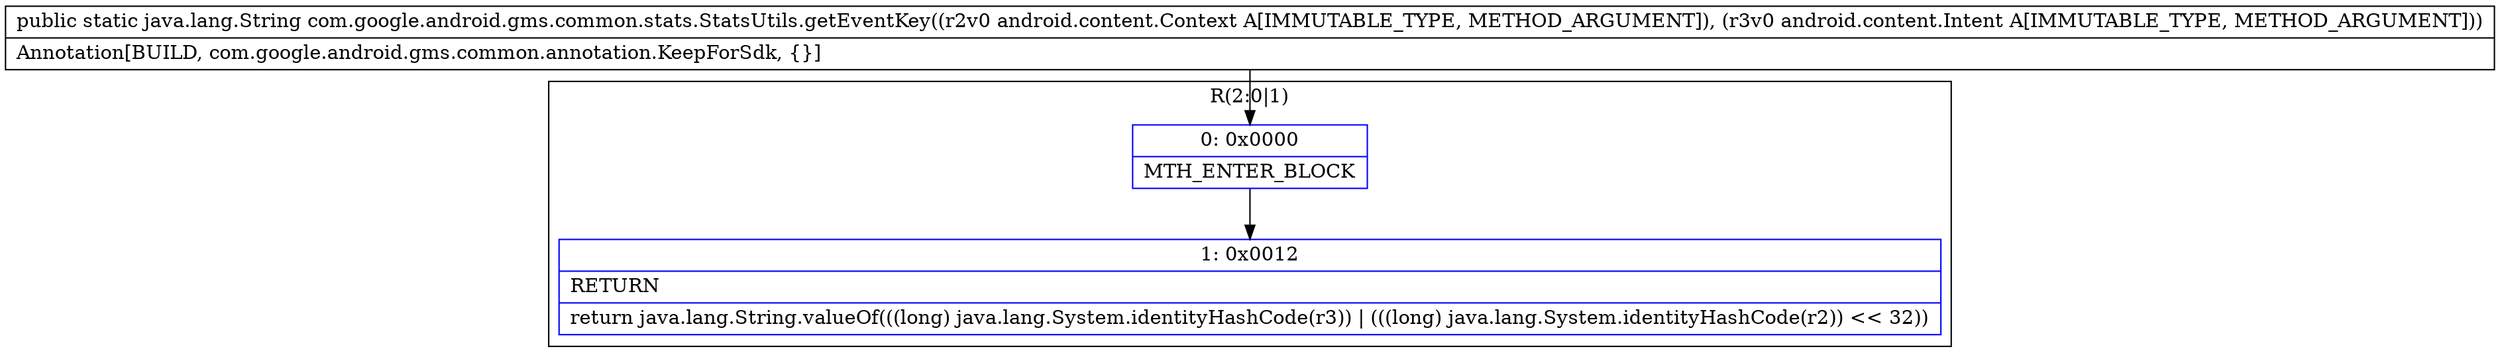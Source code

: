 digraph "CFG forcom.google.android.gms.common.stats.StatsUtils.getEventKey(Landroid\/content\/Context;Landroid\/content\/Intent;)Ljava\/lang\/String;" {
subgraph cluster_Region_105683051 {
label = "R(2:0|1)";
node [shape=record,color=blue];
Node_0 [shape=record,label="{0\:\ 0x0000|MTH_ENTER_BLOCK\l}"];
Node_1 [shape=record,label="{1\:\ 0x0012|RETURN\l|return java.lang.String.valueOf(((long) java.lang.System.identityHashCode(r3)) \| (((long) java.lang.System.identityHashCode(r2)) \<\< 32))\l}"];
}
MethodNode[shape=record,label="{public static java.lang.String com.google.android.gms.common.stats.StatsUtils.getEventKey((r2v0 android.content.Context A[IMMUTABLE_TYPE, METHOD_ARGUMENT]), (r3v0 android.content.Intent A[IMMUTABLE_TYPE, METHOD_ARGUMENT]))  | Annotation[BUILD, com.google.android.gms.common.annotation.KeepForSdk, \{\}]\l}"];
MethodNode -> Node_0;
Node_0 -> Node_1;
}

